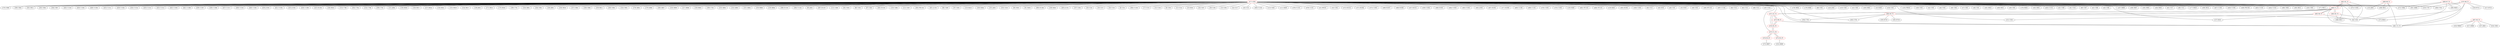 graph {
	462 [label="(462) R1_T1" color=red]
	375 [label="(375) U1001"]
	34 [label="(34) U201"]
	466 [label="(466) U1_T1"]
	463 [label="(463) R2_T1" color=red]
	268 [label="(268) D812"]
	273 [label="(273) R816"]
	466 [label="(466) U1_T1"]
	464 [label="(464) R3_T1" color=red]
	194 [label="(194) C702"]
	193 [label="(193) R710"]
	185 [label="(185) U701"]
	192 [label="(192) R718"]
	34 [label="(34) U201"]
	466 [label="(466) U1_T1"]
	465 [label="(465) R4_T1" color=red]
	131 [label="(131) U501"]
	34 [label="(34) U201"]
	137 [label="(137) R501"]
	466 [label="(466) U1_T1"]
	466 [label="(466) U1_T1" color=red]
	461 [label="(461) U2_T1"]
	464 [label="(464) R3_T1"]
	463 [label="(463) R2_T1"]
	462 [label="(462) R1_T1"]
	471 [label="(471) Q1_T1"]
	465 [label="(465) R4_T1"]
	467 [label="(467) R5_T1" color=red]
	316 [label="(316) C903"]
	318 [label="(318) FB903"]
	317 [label="(317) D906"]
	337 [label="(337) J902"]
	461 [label="(461) U2_T1"]
	468 [label="(468) R6_T1" color=red]
	34 [label="(34) U201"]
	168 [label="(168) D611"]
	152 [label="(152) J601"]
	461 [label="(461) U2_T1"]
	469 [label="(469) R7_T1" color=red]
	272 [label="(272) U804"]
	281 [label="(281) Q808"]
	273 [label="(273) R816"]
	285 [label="(285) R820"]
	461 [label="(461) U2_T1"]
	470 [label="(470) R8_T1" color=red]
	186 [label="(186) U702"]
	219 [label="(219) C707"]
	218 [label="(218) R715"]
	217 [label="(217) R723"]
	34 [label="(34) U201"]
	461 [label="(461) U2_T1"]
	471 [label="(471) Q1_T1" color=red]
	466 [label="(466) U1_T1"]
	474 [label="(474) R1_P1"]
	472 [label="(472) R9_T1"]
	472 [label="(472) R9_T1" color=red]
	461 [label="(461) U2_T1"]
	474 [label="(474) R1_P1"]
	471 [label="(471) Q1_T1"]
	473 [label="(473) U1_P1" color=red]
	476 [label="(476) R3_P1"]
	475 [label="(475) R2_P1"]
	474 [label="(474) R1_P1"]
	474 [label="(474) R1_P1" color=red]
	472 [label="(472) R9_T1"]
	471 [label="(471) Q1_T1"]
	473 [label="(473) U1_P1"]
	475 [label="(475) R2_P1" color=red]
	235 [label="(235) D808"]
	473 [label="(473) U1_P1"]
	476 [label="(476) R3_P1" color=red]
	275 [label="(275) R807"]
	473 [label="(473) U1_P1"]
	477 [label="(477) GND" color=red]
	178 [label="(178) D604"]
	179 [label="(179) D606"]
	48 [label="(48) U301"]
	142 [label="(142) J502"]
	133 [label="(133) C502"]
	52 [label="(52) C303"]
	163 [label="(163) D602"]
	53 [label="(53) R309"]
	134 [label="(134) C501"]
	137 [label="(137) R501"]
	135 [label="(135) FB502"]
	140 [label="(140) C503"]
	54 [label="(54) U303"]
	131 [label="(131) U501"]
	44 [label="(44) U302"]
	58 [label="(58) C304"]
	57 [label="(57) C302"]
	56 [label="(56) C301"]
	161 [label="(161) D632"]
	160 [label="(160) D631"]
	59 [label="(59) C305"]
	176 [label="(176) D626"]
	162 [label="(162) D601"]
	435 [label="(435) C1315"]
	62 [label="(62) C309"]
	61 [label="(61) C310"]
	60 [label="(60) C307"]
	42 [label="(42) C306"]
	168 [label="(168) D611"]
	43 [label="(43) C308"]
	167 [label="(167) D609"]
	166 [label="(166) D607"]
	165 [label="(165) D605"]
	164 [label="(164) D603"]
	81 [label="(81) C317"]
	80 [label="(80) C311"]
	177 [label="(177) D629"]
	169 [label="(169) D614"]
	457 [label="(457) C1301"]
	456 [label="(456) U1305"]
	458 [label="(458) FB1303"]
	455 [label="(455) C1319"]
	454 [label="(454) C1310"]
	266 [label="(266) U803"]
	268 [label="(268) D812"]
	265 [label="(265) R812"]
	245 [label="(245) C805"]
	271 [label="(271) R813"]
	270 [label="(270) C808"]
	269 [label="(269) C804"]
	272 [label="(272) U804"]
	262 [label="(262) D811"]
	263 [label="(263) C803"]
	264 [label="(264) C807"]
	445 [label="(445) C1318"]
	450 [label="(450) C1305"]
	449 [label="(449) U1303"]
	425 [label="(425) C1311"]
	428 [label="(428) U1302"]
	434 [label="(434) C1314"]
	433 [label="(433) C1313"]
	432 [label="(432) C1312"]
	442 [label="(442) C1303"]
	441 [label="(441) C1308"]
	439 [label="(439) C1307"]
	438 [label="(438) C1306"]
	437 [label="(437) C1317"]
	436 [label="(436) C1316"]
	440 [label="(440) C1302"]
	430 [label="(430) J1303"]
	451 [label="(451) U1301"]
	453 [label="(453) J1302"]
	426 [label="(426) C1309"]
	423 [label="(423) R1303"]
	246 [label="(246) R810"]
	214 [label="(214) C706"]
	204 [label="(204) C704"]
	219 [label="(219) C707"]
	185 [label="(185) U701"]
	186 [label="(186) U702"]
	224 [label="(224) C708"]
	209 [label="(209) C705"]
	152 [label="(152) J601"]
	151 [label="(151) J604"]
	159 [label="(159) D630"]
	158 [label="(158) D627"]
	157 [label="(157) D624"]
	156 [label="(156) D621"]
	155 [label="(155) D619"]
	154 [label="(154) D617"]
	149 [label="(149) J602"]
	171 [label="(171) D615"]
	170 [label="(170) D618"]
	189 [label="(189) C701"]
	234 [label="(234) Q801"]
	244 [label="(244) C801"]
	240 [label="(240) J805"]
	256 [label="(256) D810"]
	257 [label="(257) C802"]
	258 [label="(258) C806"]
	259 [label="(259) R811"]
	260 [label="(260) U802"]
	254 [label="(254) U801"]
	278 [label="(278) Q805"]
	279 [label="(279) Q806"]
	280 [label="(280) Q807"]
	281 [label="(281) Q808"]
	194 [label="(194) C702"]
	226 [label="(226) D809"]
	227 [label="(227) R808"]
	228 [label="(228) R805"]
	199 [label="(199) C703"]
	233 [label="(233) Q802"]
	232 [label="(232) Q803"]
	231 [label="(231) Q804"]
	230 [label="(230) R806"]
	229 [label="(229) R804"]
	388 [label="(388) D1105"]
	394 [label="(394) U1102"]
	93 [label="(93) J402"]
	387 [label="(387) D1107"]
	122 [label="(122) C408"]
	95 [label="(95) U403"]
	86 [label="(86) U401"]
	87 [label="(87) C402"]
	382 [label="(382) D1102"]
	120 [label="(120) C406"]
	121 [label="(121) C407"]
	392 [label="(392) FB1102"]
	401 [label="(401) J1102"]
	96 [label="(96) C409"]
	97 [label="(97) C405"]
	110 [label="(110) R410"]
	100 [label="(100) D404"]
	101 [label="(101) J403"]
	103 [label="(103) C410"]
	90 [label="(90) D402"]
	91 [label="(91) D403"]
	390 [label="(390) D1106"]
	106 [label="(106) R402"]
	403 [label="(403) J1101"]
	107 [label="(107) C401"]
	18 [label="(18) C224"]
	19 [label="(19) C227"]
	20 [label="(20) C210"]
	8 [label="(8) C231"]
	384 [label="(384) C1103"]
	17 [label="(17) C223"]
	34 [label="(34) U201"]
	15 [label="(15) C218"]
	9 [label="(9) C203"]
	12 [label="(12) C214"]
	23 [label="(23) X202"]
	24 [label="(24) C207"]
	29 [label="(29) C230"]
	13 [label="(13) C205"]
	14 [label="(14) C217"]
	16 [label="(16) C221"]
	383 [label="(383) C1102"]
	113 [label="(113) U402"]
	111 [label="(111) R409"]
	378 [label="(378) U1101"]
	379 [label="(379) C1101"]
	31 [label="(31) SW201"]
	33 [label="(33) C204"]
	372 [label="(372) R1014"]
	371 [label="(371) R1004"]
	373 [label="(373) C1003"]
	369 [label="(369) R1007"]
	368 [label="(368) R1006"]
	357 [label="(357) R1015"]
	359 [label="(359) C1004"]
	360 [label="(360) D1001"]
	364 [label="(364) U1003"]
	363 [label="(363) U1002"]
	362 [label="(362) J1001"]
	367 [label="(367) R1001"]
	377 [label="(377) R1009"]
	400 [label="(400) C1106"]
	399 [label="(399) C1105"]
	376 [label="(376) C1001"]
	375 [label="(375) U1001"]
	374 [label="(374) C1002"]
	128 [label="(128) R408"]
	405 [label="(405) TP1102"]
	404 [label="(404) TP1101"]
	129 [label="(129) R403"]
	365 [label="(365) R1002"]
	358 [label="(358) C1005"]
	63 [label="(63) C312"]
	36 [label="(36) D203"]
	40 [label="(40) C201"]
	35 [label="(35) D202"]
	39 [label="(39) U202"]
	395 [label="(395) BT1101"]
	397 [label="(397) C1104"]
	64 [label="(64) C314"]
	65 [label="(65) C315"]
	66 [label="(66) C313"]
	67 [label="(67) C316"]
	466 [label="(466) U1_T1"]
	461 [label="(461) U2_T1"]
	471 [label="(471) Q1_T1"]
	473 [label="(473) U1_P1"]
	462 -- 375
	462 -- 34
	462 -- 466
	463 -- 268
	463 -- 273
	463 -- 466
	464 -- 194
	464 -- 193
	464 -- 185
	464 -- 192
	464 -- 34
	464 -- 466
	465 -- 131
	465 -- 34
	465 -- 137
	465 -- 466
	466 -- 461
	466 -- 464
	466 -- 463
	466 -- 462
	466 -- 471
	466 -- 465
	467 -- 316
	467 -- 318
	467 -- 317
	467 -- 337
	467 -- 461
	468 -- 34
	468 -- 168
	468 -- 152
	468 -- 461
	469 -- 272
	469 -- 281
	469 -- 273
	469 -- 285
	469 -- 461
	470 -- 186
	470 -- 219
	470 -- 218
	470 -- 217
	470 -- 34
	470 -- 461
	471 -- 466
	471 -- 474
	471 -- 472
	472 -- 461
	472 -- 474
	472 -- 471
	473 -- 476
	473 -- 475
	473 -- 474
	474 -- 472
	474 -- 471
	474 -- 473
	475 -- 235
	475 -- 473
	476 -- 275
	476 -- 473
	477 -- 178
	477 -- 179
	477 -- 48
	477 -- 142
	477 -- 133
	477 -- 52
	477 -- 163
	477 -- 53
	477 -- 134
	477 -- 137
	477 -- 135
	477 -- 140
	477 -- 54
	477 -- 131
	477 -- 44
	477 -- 58
	477 -- 57
	477 -- 56
	477 -- 161
	477 -- 160
	477 -- 59
	477 -- 176
	477 -- 162
	477 -- 435
	477 -- 62
	477 -- 61
	477 -- 60
	477 -- 42
	477 -- 168
	477 -- 43
	477 -- 167
	477 -- 166
	477 -- 165
	477 -- 164
	477 -- 81
	477 -- 80
	477 -- 177
	477 -- 169
	477 -- 457
	477 -- 456
	477 -- 458
	477 -- 455
	477 -- 454
	477 -- 266
	477 -- 268
	477 -- 265
	477 -- 245
	477 -- 271
	477 -- 270
	477 -- 269
	477 -- 272
	477 -- 262
	477 -- 263
	477 -- 264
	477 -- 445
	477 -- 450
	477 -- 449
	477 -- 425
	477 -- 428
	477 -- 434
	477 -- 433
	477 -- 432
	477 -- 442
	477 -- 441
	477 -- 439
	477 -- 438
	477 -- 437
	477 -- 436
	477 -- 440
	477 -- 430
	477 -- 451
	477 -- 453
	477 -- 426
	477 -- 423
	477 -- 246
	477 -- 214
	477 -- 204
	477 -- 219
	477 -- 185
	477 -- 186
	477 -- 224
	477 -- 209
	477 -- 152
	477 -- 151
	477 -- 159
	477 -- 158
	477 -- 157
	477 -- 156
	477 -- 155
	477 -- 154
	477 -- 149
	477 -- 171
	477 -- 170
	477 -- 189
	477 -- 234
	477 -- 244
	477 -- 240
	477 -- 256
	477 -- 257
	477 -- 258
	477 -- 259
	477 -- 260
	477 -- 254
	477 -- 278
	477 -- 279
	477 -- 280
	477 -- 281
	477 -- 194
	477 -- 226
	477 -- 227
	477 -- 228
	477 -- 199
	477 -- 233
	477 -- 232
	477 -- 231
	477 -- 230
	477 -- 229
	477 -- 388
	477 -- 394
	477 -- 93
	477 -- 387
	477 -- 122
	477 -- 95
	477 -- 86
	477 -- 87
	477 -- 382
	477 -- 120
	477 -- 121
	477 -- 392
	477 -- 401
	477 -- 96
	477 -- 97
	477 -- 110
	477 -- 100
	477 -- 101
	477 -- 103
	477 -- 90
	477 -- 91
	477 -- 390
	477 -- 106
	477 -- 403
	477 -- 107
	477 -- 18
	477 -- 19
	477 -- 20
	477 -- 8
	477 -- 384
	477 -- 17
	477 -- 34
	477 -- 15
	477 -- 9
	477 -- 12
	477 -- 23
	477 -- 24
	477 -- 29
	477 -- 13
	477 -- 14
	477 -- 16
	477 -- 383
	477 -- 113
	477 -- 111
	477 -- 378
	477 -- 379
	477 -- 31
	477 -- 33
	477 -- 372
	477 -- 371
	477 -- 373
	477 -- 369
	477 -- 368
	477 -- 357
	477 -- 359
	477 -- 360
	477 -- 364
	477 -- 363
	477 -- 362
	477 -- 367
	477 -- 377
	477 -- 400
	477 -- 399
	477 -- 376
	477 -- 375
	477 -- 374
	477 -- 128
	477 -- 405
	477 -- 404
	477 -- 129
	477 -- 365
	477 -- 358
	477 -- 63
	477 -- 36
	477 -- 40
	477 -- 35
	477 -- 39
	477 -- 395
	477 -- 397
	477 -- 64
	477 -- 65
	477 -- 66
	477 -- 67
	477 -- 466
	477 -- 461
	477 -- 471
	477 -- 473
}